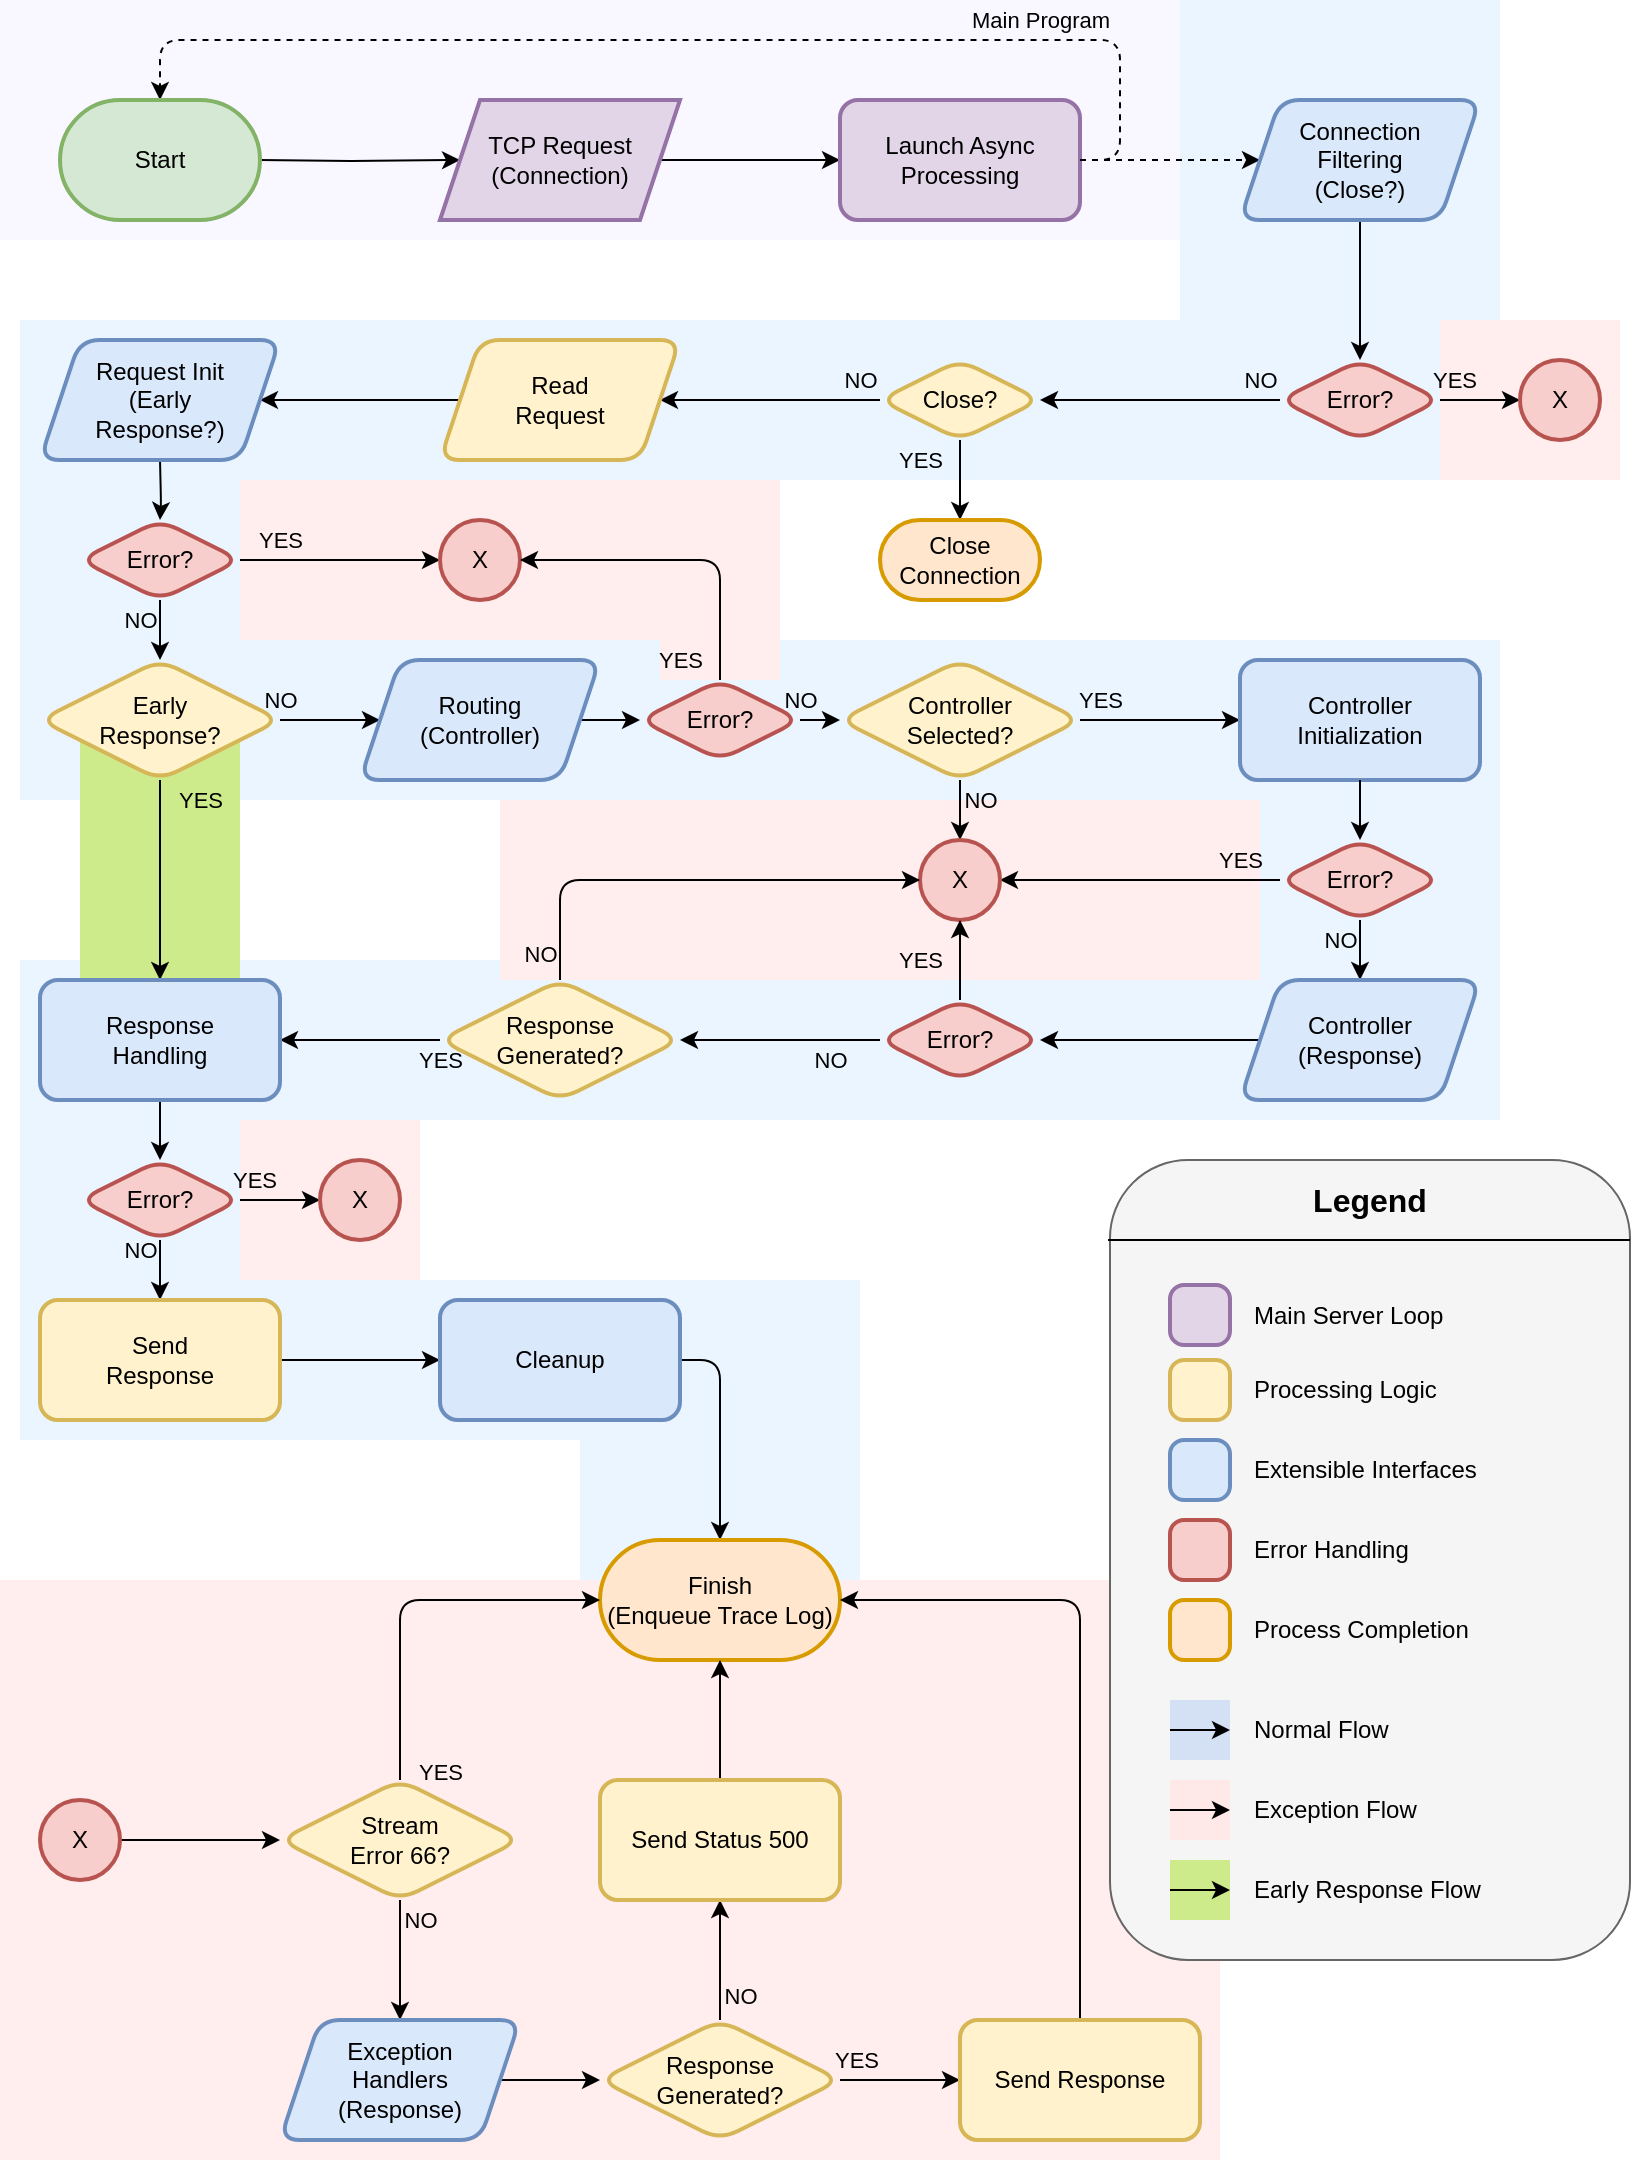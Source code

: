 <mxfile version="16.1.2" type="device"><diagram id="C5RBs43oDa-KdzZeNtuy" name="Page-1"><mxGraphModel dx="1102" dy="749" grid="1" gridSize="10" guides="1" tooltips="1" connect="1" arrows="1" fold="1" page="1" pageScale="1" pageWidth="827" pageHeight="1169" background="#FFFFFF" math="0" shadow="0"><root><mxCell id="WIyWlLk6GJQsqaUBKTNV-0"/><mxCell id="WIyWlLk6GJQsqaUBKTNV-1" parent="WIyWlLk6GJQsqaUBKTNV-0"/><mxCell id="5EqtpJvFhj5ekkqIVv0R-9" value="" style="rounded=0;whiteSpace=wrap;html=1;shadow=0;glass=0;sketch=0;fillColor=#EBF5FF;strokeColor=none;" vertex="1" parent="WIyWlLk6GJQsqaUBKTNV-1"><mxGeometry x="10" y="200" width="740" height="630" as="geometry"/></mxCell><mxCell id="5EqtpJvFhj5ekkqIVv0R-16" value="" style="rounded=0;whiteSpace=wrap;html=1;shadow=0;glass=0;sketch=0;fillColor=#FFEEED;strokeColor=none;" vertex="1" parent="WIyWlLk6GJQsqaUBKTNV-1"><mxGeometry y="830" width="610" height="290" as="geometry"/></mxCell><mxCell id="5EqtpJvFhj5ekkqIVv0R-28" value="" style="rounded=0;whiteSpace=wrap;html=1;shadow=0;glass=0;sketch=0;strokeColor=none;" vertex="1" parent="WIyWlLk6GJQsqaUBKTNV-1"><mxGeometry x="430" y="600" width="390" height="230" as="geometry"/></mxCell><mxCell id="5EqtpJvFhj5ekkqIVv0R-26" value="" style="rounded=0;whiteSpace=wrap;html=1;shadow=0;glass=0;sketch=0;strokeColor=none;" vertex="1" parent="WIyWlLk6GJQsqaUBKTNV-1"><mxGeometry y="440" width="250" height="80" as="geometry"/></mxCell><mxCell id="5EqtpJvFhj5ekkqIVv0R-25" value="" style="rounded=0;whiteSpace=wrap;html=1;shadow=0;glass=0;sketch=0;strokeColor=none;" vertex="1" parent="WIyWlLk6GJQsqaUBKTNV-1"><mxGeometry x="390" y="280" width="430" height="80" as="geometry"/></mxCell><mxCell id="5EqtpJvFhj5ekkqIVv0R-17" value="" style="rounded=0;whiteSpace=wrap;html=1;shadow=0;glass=0;sketch=0;fillColor=#cdeb8b;strokeColor=none;" vertex="1" parent="WIyWlLk6GJQsqaUBKTNV-1"><mxGeometry x="40" y="410" width="80" height="130" as="geometry"/></mxCell><mxCell id="5EqtpJvFhj5ekkqIVv0R-15" value="" style="rounded=0;whiteSpace=wrap;html=1;shadow=0;glass=0;sketch=0;fillColor=#FFEEED;strokeColor=none;" vertex="1" parent="WIyWlLk6GJQsqaUBKTNV-1"><mxGeometry x="120" y="600" width="90" height="80" as="geometry"/></mxCell><mxCell id="5EqtpJvFhj5ekkqIVv0R-14" value="" style="rounded=0;whiteSpace=wrap;html=1;shadow=0;glass=0;sketch=0;fillColor=#FFEEED;strokeColor=none;" vertex="1" parent="WIyWlLk6GJQsqaUBKTNV-1"><mxGeometry x="720" y="200" width="90" height="80" as="geometry"/></mxCell><mxCell id="5EqtpJvFhj5ekkqIVv0R-13" value="" style="rounded=0;whiteSpace=wrap;html=1;shadow=0;glass=0;sketch=0;fillColor=#FFEEED;strokeColor=none;" vertex="1" parent="WIyWlLk6GJQsqaUBKTNV-1"><mxGeometry x="250" y="440" width="380" height="90" as="geometry"/></mxCell><mxCell id="5EqtpJvFhj5ekkqIVv0R-12" value="" style="rounded=0;whiteSpace=wrap;html=1;shadow=0;glass=0;sketch=0;fillColor=#FFEEED;strokeColor=none;" vertex="1" parent="WIyWlLk6GJQsqaUBKTNV-1"><mxGeometry x="330" y="350" width="60" height="30" as="geometry"/></mxCell><mxCell id="5EqtpJvFhj5ekkqIVv0R-10" value="" style="rounded=0;whiteSpace=wrap;html=1;shadow=0;glass=0;sketch=0;fillColor=#FFEEED;strokeColor=none;" vertex="1" parent="WIyWlLk6GJQsqaUBKTNV-1"><mxGeometry x="120" y="280" width="270" height="80" as="geometry"/></mxCell><mxCell id="5EqtpJvFhj5ekkqIVv0R-7" value="" style="rounded=0;whiteSpace=wrap;html=1;shadow=0;glass=0;sketch=0;fillColor=#EBF5FF;strokeColor=none;" vertex="1" parent="WIyWlLk6GJQsqaUBKTNV-1"><mxGeometry x="590" y="40" width="160" height="160" as="geometry"/></mxCell><mxCell id="5EqtpJvFhj5ekkqIVv0R-5" value="" style="rounded=0;whiteSpace=wrap;html=1;shadow=0;glass=0;sketch=0;fillColor=#F9F7FF;strokeColor=none;" vertex="1" parent="WIyWlLk6GJQsqaUBKTNV-1"><mxGeometry y="40" width="590" height="120" as="geometry"/></mxCell><mxCell id="PJhP6xTFTNzBTgC3ce9j-2" value="" style="edgeStyle=orthogonalEdgeStyle;rounded=0;orthogonalLoop=1;jettySize=auto;html=1;exitX=1;exitY=0.5;exitDx=0;exitDy=0;exitPerimeter=0;" parent="WIyWlLk6GJQsqaUBKTNV-1" target="PJhP6xTFTNzBTgC3ce9j-1" edge="1"><mxGeometry relative="1" as="geometry"><mxPoint x="130" y="120" as="sourcePoint"/></mxGeometry></mxCell><mxCell id="PJhP6xTFTNzBTgC3ce9j-4" value="" style="edgeStyle=orthogonalEdgeStyle;rounded=0;orthogonalLoop=1;jettySize=auto;html=1;" parent="WIyWlLk6GJQsqaUBKTNV-1" source="PJhP6xTFTNzBTgC3ce9j-1" target="PJhP6xTFTNzBTgC3ce9j-3" edge="1"><mxGeometry relative="1" as="geometry"/></mxCell><mxCell id="PJhP6xTFTNzBTgC3ce9j-1" value="TCP Request&lt;br&gt;(Connection)" style="shape=parallelogram;perimeter=parallelogramPerimeter;whiteSpace=wrap;html=1;fixedSize=1;fillColor=#e1d5e7;strokeColor=#9673a6;strokeWidth=2;" parent="WIyWlLk6GJQsqaUBKTNV-1" vertex="1"><mxGeometry x="220" y="90" width="120" height="60" as="geometry"/></mxCell><mxCell id="PJhP6xTFTNzBTgC3ce9j-9" value="" style="edgeStyle=orthogonalEdgeStyle;rounded=1;orthogonalLoop=1;jettySize=auto;html=1;dashed=1;entryX=0;entryY=0.5;entryDx=0;entryDy=0;" parent="WIyWlLk6GJQsqaUBKTNV-1" source="PJhP6xTFTNzBTgC3ce9j-3" target="5EqtpJvFhj5ekkqIVv0R-3" edge="1"><mxGeometry relative="1" as="geometry"><mxPoint x="620" y="120" as="targetPoint"/></mxGeometry></mxCell><mxCell id="PJhP6xTFTNzBTgC3ce9j-3" value="Launch Async Processing" style="whiteSpace=wrap;html=1;fillColor=#e1d5e7;strokeColor=#9673a6;strokeWidth=2;rounded=1;" parent="WIyWlLk6GJQsqaUBKTNV-1" vertex="1"><mxGeometry x="420" y="90" width="120" height="60" as="geometry"/></mxCell><mxCell id="PJhP6xTFTNzBTgC3ce9j-5" value="Main Program" style="endArrow=classic;html=1;rounded=1;entryX=0.5;entryY=0;entryDx=0;entryDy=0;exitX=1;exitY=0.5;exitDx=0;exitDy=0;dashed=1;labelBackgroundColor=none;" parent="WIyWlLk6GJQsqaUBKTNV-1" source="PJhP6xTFTNzBTgC3ce9j-3" target="PJhP6xTFTNzBTgC3ce9j-87" edge="1"><mxGeometry x="-0.593" y="-10" width="50" height="50" relative="1" as="geometry"><mxPoint x="450" y="220" as="sourcePoint"/><mxPoint x="80" y="90" as="targetPoint"/><Array as="points"><mxPoint x="560" y="120"/><mxPoint x="560" y="60"/><mxPoint x="80" y="60"/></Array><mxPoint as="offset"/></mxGeometry></mxCell><mxCell id="PJhP6xTFTNzBTgC3ce9j-11" value="" style="edgeStyle=orthogonalEdgeStyle;rounded=1;orthogonalLoop=1;jettySize=auto;html=1;exitX=0.5;exitY=1;exitDx=0;exitDy=0;" parent="WIyWlLk6GJQsqaUBKTNV-1" source="5EqtpJvFhj5ekkqIVv0R-3" target="PJhP6xTFTNzBTgC3ce9j-10" edge="1"><mxGeometry relative="1" as="geometry"><mxPoint x="680" y="150" as="sourcePoint"/></mxGeometry></mxCell><mxCell id="PJhP6xTFTNzBTgC3ce9j-13" value="NO" style="edgeStyle=orthogonalEdgeStyle;rounded=1;orthogonalLoop=1;jettySize=auto;html=1;labelBackgroundColor=none;" parent="WIyWlLk6GJQsqaUBKTNV-1" source="PJhP6xTFTNzBTgC3ce9j-10" target="PJhP6xTFTNzBTgC3ce9j-12" edge="1"><mxGeometry x="-0.833" y="-10" relative="1" as="geometry"><mxPoint as="offset"/></mxGeometry></mxCell><mxCell id="PJhP6xTFTNzBTgC3ce9j-36" value="YES" style="edgeStyle=orthogonalEdgeStyle;rounded=1;orthogonalLoop=1;jettySize=auto;html=1;labelBackgroundColor=none;" parent="WIyWlLk6GJQsqaUBKTNV-1" source="PJhP6xTFTNzBTgC3ce9j-10" target="PJhP6xTFTNzBTgC3ce9j-35" edge="1"><mxGeometry x="-0.667" y="10" relative="1" as="geometry"><mxPoint as="offset"/></mxGeometry></mxCell><mxCell id="PJhP6xTFTNzBTgC3ce9j-10" value="Error?" style="rhombus;whiteSpace=wrap;html=1;fillColor=#f8cecc;strokeColor=#b85450;rounded=1;strokeWidth=2;" parent="WIyWlLk6GJQsqaUBKTNV-1" vertex="1"><mxGeometry x="640" y="220" width="80" height="40" as="geometry"/></mxCell><mxCell id="PJhP6xTFTNzBTgC3ce9j-21" value="NO" style="edgeStyle=orthogonalEdgeStyle;rounded=1;orthogonalLoop=1;jettySize=auto;html=1;labelBackgroundColor=none;" parent="WIyWlLk6GJQsqaUBKTNV-1" source="PJhP6xTFTNzBTgC3ce9j-12" target="PJhP6xTFTNzBTgC3ce9j-20" edge="1"><mxGeometry x="-0.818" y="-10" relative="1" as="geometry"><mxPoint as="offset"/></mxGeometry></mxCell><mxCell id="PJhP6xTFTNzBTgC3ce9j-104" value="YES" style="edgeStyle=orthogonalEdgeStyle;rounded=1;orthogonalLoop=1;jettySize=auto;html=1;labelBackgroundColor=none;" parent="WIyWlLk6GJQsqaUBKTNV-1" source="PJhP6xTFTNzBTgC3ce9j-12" target="PJhP6xTFTNzBTgC3ce9j-103" edge="1"><mxGeometry x="-0.5" y="-20" relative="1" as="geometry"><mxPoint as="offset"/></mxGeometry></mxCell><mxCell id="PJhP6xTFTNzBTgC3ce9j-12" value="Close?" style="rhombus;whiteSpace=wrap;html=1;fillColor=#fff2cc;strokeColor=#d6b656;rounded=1;strokeWidth=2;" parent="WIyWlLk6GJQsqaUBKTNV-1" vertex="1"><mxGeometry x="440" y="220" width="80" height="40" as="geometry"/></mxCell><mxCell id="PJhP6xTFTNzBTgC3ce9j-27" value="" style="edgeStyle=orthogonalEdgeStyle;rounded=1;orthogonalLoop=1;jettySize=auto;html=1;entryX=1;entryY=0.5;entryDx=0;entryDy=0;" parent="WIyWlLk6GJQsqaUBKTNV-1" source="PJhP6xTFTNzBTgC3ce9j-20" target="5EqtpJvFhj5ekkqIVv0R-2" edge="1"><mxGeometry relative="1" as="geometry"><mxPoint x="140" y="240" as="targetPoint"/></mxGeometry></mxCell><mxCell id="PJhP6xTFTNzBTgC3ce9j-20" value="Read&lt;br&gt;Request" style="shape=parallelogram;perimeter=parallelogramPerimeter;whiteSpace=wrap;html=1;fixedSize=1;fillColor=#fff2cc;strokeColor=#d6b656;rounded=1;strokeWidth=2;" parent="WIyWlLk6GJQsqaUBKTNV-1" vertex="1"><mxGeometry x="220" y="210" width="120" height="60" as="geometry"/></mxCell><mxCell id="PJhP6xTFTNzBTgC3ce9j-30" value="" style="edgeStyle=orthogonalEdgeStyle;rounded=1;orthogonalLoop=1;jettySize=auto;html=1;" parent="WIyWlLk6GJQsqaUBKTNV-1" target="PJhP6xTFTNzBTgC3ce9j-29" edge="1"><mxGeometry relative="1" as="geometry"><mxPoint x="80" y="270" as="sourcePoint"/></mxGeometry></mxCell><mxCell id="PJhP6xTFTNzBTgC3ce9j-34" value="YES" style="edgeStyle=orthogonalEdgeStyle;rounded=1;orthogonalLoop=1;jettySize=auto;html=1;labelBackgroundColor=none;" parent="WIyWlLk6GJQsqaUBKTNV-1" source="PJhP6xTFTNzBTgC3ce9j-29" target="PJhP6xTFTNzBTgC3ce9j-33" edge="1"><mxGeometry x="-0.6" y="10" relative="1" as="geometry"><mxPoint as="offset"/></mxGeometry></mxCell><mxCell id="PJhP6xTFTNzBTgC3ce9j-38" value="NO" style="edgeStyle=orthogonalEdgeStyle;rounded=1;orthogonalLoop=1;jettySize=auto;html=1;labelBackgroundColor=none;" parent="WIyWlLk6GJQsqaUBKTNV-1" source="PJhP6xTFTNzBTgC3ce9j-29" target="PJhP6xTFTNzBTgC3ce9j-37" edge="1"><mxGeometry x="0.2" y="-10" relative="1" as="geometry"><mxPoint as="offset"/></mxGeometry></mxCell><mxCell id="PJhP6xTFTNzBTgC3ce9j-29" value="Error?" style="rhombus;whiteSpace=wrap;html=1;fillColor=#f8cecc;strokeColor=#b85450;rounded=1;strokeWidth=2;" parent="WIyWlLk6GJQsqaUBKTNV-1" vertex="1"><mxGeometry x="40" y="300" width="80" height="40" as="geometry"/></mxCell><mxCell id="PJhP6xTFTNzBTgC3ce9j-33" value="X" style="ellipse;whiteSpace=wrap;html=1;fillColor=#f8cecc;strokeColor=#b85450;rounded=1;strokeWidth=2;" parent="WIyWlLk6GJQsqaUBKTNV-1" vertex="1"><mxGeometry x="220" y="300" width="40" height="40" as="geometry"/></mxCell><mxCell id="PJhP6xTFTNzBTgC3ce9j-35" value="X" style="ellipse;whiteSpace=wrap;html=1;fillColor=#f8cecc;strokeColor=#b85450;rounded=1;strokeWidth=2;" parent="WIyWlLk6GJQsqaUBKTNV-1" vertex="1"><mxGeometry x="760" y="220" width="40" height="40" as="geometry"/></mxCell><mxCell id="PJhP6xTFTNzBTgC3ce9j-42" value="NO" style="edgeStyle=orthogonalEdgeStyle;rounded=1;orthogonalLoop=1;jettySize=auto;html=1;labelBackgroundColor=none;" parent="WIyWlLk6GJQsqaUBKTNV-1" source="PJhP6xTFTNzBTgC3ce9j-37" target="PJhP6xTFTNzBTgC3ce9j-41" edge="1"><mxGeometry x="-1" y="10" relative="1" as="geometry"><mxPoint as="offset"/></mxGeometry></mxCell><mxCell id="PJhP6xTFTNzBTgC3ce9j-75" value="YES" style="edgeStyle=orthogonalEdgeStyle;rounded=1;orthogonalLoop=1;jettySize=auto;html=1;exitX=0.5;exitY=1;exitDx=0;exitDy=0;entryX=0.5;entryY=0;entryDx=0;entryDy=0;labelBackgroundColor=none;" parent="WIyWlLk6GJQsqaUBKTNV-1" source="PJhP6xTFTNzBTgC3ce9j-37" target="PJhP6xTFTNzBTgC3ce9j-73" edge="1"><mxGeometry x="-0.8" y="20" relative="1" as="geometry"><mxPoint as="offset"/></mxGeometry></mxCell><mxCell id="PJhP6xTFTNzBTgC3ce9j-37" value="Early&lt;br&gt;Response?" style="rhombus;whiteSpace=wrap;html=1;fillColor=#fff2cc;strokeColor=#d6b656;rounded=1;strokeWidth=2;" parent="WIyWlLk6GJQsqaUBKTNV-1" vertex="1"><mxGeometry x="20" y="370" width="120" height="60" as="geometry"/></mxCell><mxCell id="PJhP6xTFTNzBTgC3ce9j-44" value="" style="edgeStyle=orthogonalEdgeStyle;rounded=1;orthogonalLoop=1;jettySize=auto;html=1;" parent="WIyWlLk6GJQsqaUBKTNV-1" source="PJhP6xTFTNzBTgC3ce9j-41" target="PJhP6xTFTNzBTgC3ce9j-43" edge="1"><mxGeometry relative="1" as="geometry"/></mxCell><mxCell id="PJhP6xTFTNzBTgC3ce9j-41" value="Routing&lt;br&gt;(Controller)" style="shape=parallelogram;perimeter=parallelogramPerimeter;whiteSpace=wrap;html=1;fixedSize=1;fillColor=#dae8fc;strokeColor=#6c8ebf;rounded=1;strokeWidth=2;" parent="WIyWlLk6GJQsqaUBKTNV-1" vertex="1"><mxGeometry x="180" y="370" width="120" height="60" as="geometry"/></mxCell><mxCell id="PJhP6xTFTNzBTgC3ce9j-48" value="NO" style="edgeStyle=orthogonalEdgeStyle;rounded=1;orthogonalLoop=1;jettySize=auto;html=1;labelBackgroundColor=none;" parent="WIyWlLk6GJQsqaUBKTNV-1" source="PJhP6xTFTNzBTgC3ce9j-43" target="PJhP6xTFTNzBTgC3ce9j-47" edge="1"><mxGeometry x="-1" y="10" relative="1" as="geometry"><mxPoint as="offset"/></mxGeometry></mxCell><mxCell id="PJhP6xTFTNzBTgC3ce9j-43" value="Error?" style="rhombus;whiteSpace=wrap;html=1;fillColor=#f8cecc;strokeColor=#b85450;rounded=1;strokeWidth=2;" parent="WIyWlLk6GJQsqaUBKTNV-1" vertex="1"><mxGeometry x="320" y="380" width="80" height="40" as="geometry"/></mxCell><mxCell id="PJhP6xTFTNzBTgC3ce9j-45" value="YES" style="endArrow=classic;html=1;rounded=1;exitX=0.5;exitY=0;exitDx=0;exitDy=0;entryX=1;entryY=0.5;entryDx=0;entryDy=0;labelBackgroundColor=none;" parent="WIyWlLk6GJQsqaUBKTNV-1" source="PJhP6xTFTNzBTgC3ce9j-43" target="PJhP6xTFTNzBTgC3ce9j-33" edge="1"><mxGeometry x="-0.875" y="20" width="50" height="50" relative="1" as="geometry"><mxPoint x="380" y="360" as="sourcePoint"/><mxPoint x="430" y="310" as="targetPoint"/><Array as="points"><mxPoint x="360" y="320"/></Array><mxPoint as="offset"/></mxGeometry></mxCell><mxCell id="PJhP6xTFTNzBTgC3ce9j-50" value="YES" style="edgeStyle=orthogonalEdgeStyle;rounded=1;orthogonalLoop=1;jettySize=auto;html=1;labelBackgroundColor=none;" parent="WIyWlLk6GJQsqaUBKTNV-1" source="PJhP6xTFTNzBTgC3ce9j-47" target="PJhP6xTFTNzBTgC3ce9j-49" edge="1"><mxGeometry x="-0.75" y="10" relative="1" as="geometry"><mxPoint as="offset"/></mxGeometry></mxCell><mxCell id="PJhP6xTFTNzBTgC3ce9j-72" value="NO" style="edgeStyle=orthogonalEdgeStyle;rounded=1;orthogonalLoop=1;jettySize=auto;html=1;exitX=0.5;exitY=1;exitDx=0;exitDy=0;entryX=0.5;entryY=0;entryDx=0;entryDy=0;labelBackgroundColor=none;" parent="WIyWlLk6GJQsqaUBKTNV-1" source="PJhP6xTFTNzBTgC3ce9j-47" target="PJhP6xTFTNzBTgC3ce9j-57" edge="1"><mxGeometry x="-0.333" y="10" relative="1" as="geometry"><mxPoint as="offset"/></mxGeometry></mxCell><mxCell id="PJhP6xTFTNzBTgC3ce9j-47" value="Controller&lt;br&gt;Selected?" style="rhombus;whiteSpace=wrap;html=1;fillColor=#fff2cc;strokeColor=#d6b656;rounded=1;strokeWidth=2;" parent="WIyWlLk6GJQsqaUBKTNV-1" vertex="1"><mxGeometry x="420" y="370" width="120" height="60" as="geometry"/></mxCell><mxCell id="PJhP6xTFTNzBTgC3ce9j-49" value="Controller Initialization" style="whiteSpace=wrap;html=1;fillColor=#dae8fc;strokeColor=#6c8ebf;rounded=1;strokeWidth=2;perimeterSpacing=0;glass=0;shadow=0;sketch=0;" parent="WIyWlLk6GJQsqaUBKTNV-1" vertex="1"><mxGeometry x="620" y="370" width="120" height="60" as="geometry"/></mxCell><mxCell id="PJhP6xTFTNzBTgC3ce9j-63" value="YES" style="edgeStyle=orthogonalEdgeStyle;rounded=1;orthogonalLoop=1;jettySize=auto;html=1;exitX=0;exitY=0.5;exitDx=0;exitDy=0;entryX=1;entryY=0.5;entryDx=0;entryDy=0;labelBackgroundColor=none;" parent="WIyWlLk6GJQsqaUBKTNV-1" source="PJhP6xTFTNzBTgC3ce9j-54" target="PJhP6xTFTNzBTgC3ce9j-57" edge="1"><mxGeometry x="-0.714" y="-10" relative="1" as="geometry"><mxPoint as="offset"/></mxGeometry></mxCell><mxCell id="PJhP6xTFTNzBTgC3ce9j-70" value="NO" style="edgeStyle=orthogonalEdgeStyle;rounded=1;orthogonalLoop=1;jettySize=auto;html=1;labelBackgroundColor=none;" parent="WIyWlLk6GJQsqaUBKTNV-1" source="PJhP6xTFTNzBTgC3ce9j-54" target="PJhP6xTFTNzBTgC3ce9j-69" edge="1"><mxGeometry x="0.2" y="-10" relative="1" as="geometry"><mxPoint as="offset"/></mxGeometry></mxCell><mxCell id="PJhP6xTFTNzBTgC3ce9j-54" value="Error?" style="rhombus;whiteSpace=wrap;html=1;fillColor=#f8cecc;strokeColor=#b85450;rounded=1;strokeWidth=2;" parent="WIyWlLk6GJQsqaUBKTNV-1" vertex="1"><mxGeometry x="640" y="460" width="80" height="40" as="geometry"/></mxCell><mxCell id="PJhP6xTFTNzBTgC3ce9j-55" value="" style="endArrow=classic;html=1;rounded=1;exitX=0.5;exitY=1;exitDx=0;exitDy=0;entryX=0.5;entryY=0;entryDx=0;entryDy=0;" parent="WIyWlLk6GJQsqaUBKTNV-1" source="PJhP6xTFTNzBTgC3ce9j-49" target="PJhP6xTFTNzBTgC3ce9j-54" edge="1"><mxGeometry width="50" height="50" relative="1" as="geometry"><mxPoint x="630" y="600" as="sourcePoint"/><mxPoint x="680" y="550" as="targetPoint"/></mxGeometry></mxCell><mxCell id="PJhP6xTFTNzBTgC3ce9j-57" value="X" style="ellipse;whiteSpace=wrap;html=1;fillColor=#f8cecc;strokeColor=#b85450;rounded=1;strokeWidth=2;" parent="WIyWlLk6GJQsqaUBKTNV-1" vertex="1"><mxGeometry x="460" y="460" width="40" height="40" as="geometry"/></mxCell><mxCell id="PJhP6xTFTNzBTgC3ce9j-64" value="YES" style="edgeStyle=orthogonalEdgeStyle;rounded=1;orthogonalLoop=1;jettySize=auto;html=1;exitX=0.5;exitY=0;exitDx=0;exitDy=0;entryX=0.5;entryY=1;entryDx=0;entryDy=0;labelBackgroundColor=none;" parent="WIyWlLk6GJQsqaUBKTNV-1" source="PJhP6xTFTNzBTgC3ce9j-61" target="PJhP6xTFTNzBTgC3ce9j-57" edge="1"><mxGeometry y="20" relative="1" as="geometry"><mxPoint as="offset"/></mxGeometry></mxCell><mxCell id="PJhP6xTFTNzBTgC3ce9j-66" value="NO" style="edgeStyle=orthogonalEdgeStyle;rounded=1;orthogonalLoop=1;jettySize=auto;html=1;labelBackgroundColor=none;" parent="WIyWlLk6GJQsqaUBKTNV-1" source="PJhP6xTFTNzBTgC3ce9j-61" target="PJhP6xTFTNzBTgC3ce9j-65" edge="1"><mxGeometry x="-0.5" y="10" relative="1" as="geometry"><mxPoint as="offset"/></mxGeometry></mxCell><mxCell id="PJhP6xTFTNzBTgC3ce9j-61" value="Error?" style="rhombus;whiteSpace=wrap;html=1;fillColor=#f8cecc;strokeColor=#b85450;rounded=1;strokeWidth=2;" parent="WIyWlLk6GJQsqaUBKTNV-1" vertex="1"><mxGeometry x="440" y="540" width="80" height="40" as="geometry"/></mxCell><mxCell id="PJhP6xTFTNzBTgC3ce9j-67" value="NO" style="edgeStyle=orthogonalEdgeStyle;rounded=1;orthogonalLoop=1;jettySize=auto;html=1;exitX=0.5;exitY=0;exitDx=0;exitDy=0;entryX=0;entryY=0.5;entryDx=0;entryDy=0;labelBackgroundColor=none;" parent="WIyWlLk6GJQsqaUBKTNV-1" source="PJhP6xTFTNzBTgC3ce9j-65" target="PJhP6xTFTNzBTgC3ce9j-57" edge="1"><mxGeometry x="-0.882" y="10" relative="1" as="geometry"><mxPoint as="offset"/></mxGeometry></mxCell><mxCell id="PJhP6xTFTNzBTgC3ce9j-74" value="YES" style="edgeStyle=orthogonalEdgeStyle;rounded=1;orthogonalLoop=1;jettySize=auto;html=1;labelBackgroundColor=none;" parent="WIyWlLk6GJQsqaUBKTNV-1" source="PJhP6xTFTNzBTgC3ce9j-65" target="PJhP6xTFTNzBTgC3ce9j-73" edge="1"><mxGeometry x="-1" y="10" relative="1" as="geometry"><mxPoint as="offset"/></mxGeometry></mxCell><mxCell id="PJhP6xTFTNzBTgC3ce9j-65" value="Response&lt;br&gt;Generated?" style="rhombus;whiteSpace=wrap;html=1;fillColor=#fff2cc;strokeColor=#d6b656;rounded=1;strokeWidth=2;" parent="WIyWlLk6GJQsqaUBKTNV-1" vertex="1"><mxGeometry x="220" y="530" width="120" height="60" as="geometry"/></mxCell><mxCell id="PJhP6xTFTNzBTgC3ce9j-71" style="edgeStyle=orthogonalEdgeStyle;rounded=1;orthogonalLoop=1;jettySize=auto;html=1;exitX=0;exitY=0.5;exitDx=0;exitDy=0;entryX=1;entryY=0.5;entryDx=0;entryDy=0;" parent="WIyWlLk6GJQsqaUBKTNV-1" source="PJhP6xTFTNzBTgC3ce9j-69" target="PJhP6xTFTNzBTgC3ce9j-61" edge="1"><mxGeometry relative="1" as="geometry"/></mxCell><mxCell id="PJhP6xTFTNzBTgC3ce9j-69" value="Controller&lt;br&gt;(Response)" style="shape=parallelogram;perimeter=parallelogramPerimeter;whiteSpace=wrap;html=1;fixedSize=1;fillColor=#dae8fc;strokeColor=#6c8ebf;rounded=1;strokeWidth=2;" parent="WIyWlLk6GJQsqaUBKTNV-1" vertex="1"><mxGeometry x="620" y="530" width="120" height="60" as="geometry"/></mxCell><mxCell id="PJhP6xTFTNzBTgC3ce9j-77" style="edgeStyle=orthogonalEdgeStyle;rounded=1;orthogonalLoop=1;jettySize=auto;html=1;exitX=0.5;exitY=1;exitDx=0;exitDy=0;entryX=0.5;entryY=0;entryDx=0;entryDy=0;" parent="WIyWlLk6GJQsqaUBKTNV-1" source="PJhP6xTFTNzBTgC3ce9j-73" target="PJhP6xTFTNzBTgC3ce9j-76" edge="1"><mxGeometry relative="1" as="geometry"/></mxCell><mxCell id="PJhP6xTFTNzBTgC3ce9j-73" value="Response&lt;br&gt;Handling" style="whiteSpace=wrap;html=1;fillColor=#dae8fc;strokeColor=#6c8ebf;rounded=1;strokeWidth=2;" parent="WIyWlLk6GJQsqaUBKTNV-1" vertex="1"><mxGeometry x="20" y="530" width="120" height="60" as="geometry"/></mxCell><mxCell id="PJhP6xTFTNzBTgC3ce9j-79" value="YES" style="edgeStyle=orthogonalEdgeStyle;rounded=1;orthogonalLoop=1;jettySize=auto;html=1;exitX=1;exitY=0.5;exitDx=0;exitDy=0;entryX=0;entryY=0.5;entryDx=0;entryDy=0;labelBackgroundColor=none;" parent="WIyWlLk6GJQsqaUBKTNV-1" source="PJhP6xTFTNzBTgC3ce9j-76" target="PJhP6xTFTNzBTgC3ce9j-78" edge="1"><mxGeometry x="-0.667" y="10" relative="1" as="geometry"><mxPoint as="offset"/></mxGeometry></mxCell><mxCell id="PJhP6xTFTNzBTgC3ce9j-81" value="NO" style="edgeStyle=orthogonalEdgeStyle;rounded=1;orthogonalLoop=1;jettySize=auto;html=1;labelBackgroundColor=none;" parent="WIyWlLk6GJQsqaUBKTNV-1" source="PJhP6xTFTNzBTgC3ce9j-76" target="PJhP6xTFTNzBTgC3ce9j-80" edge="1"><mxGeometry x="-0.714" y="-10" relative="1" as="geometry"><Array as="points"><mxPoint x="80" y="690"/><mxPoint x="80" y="690"/></Array><mxPoint as="offset"/></mxGeometry></mxCell><mxCell id="PJhP6xTFTNzBTgC3ce9j-76" value="Error?" style="rhombus;whiteSpace=wrap;html=1;fillColor=#f8cecc;strokeColor=#b85450;rounded=1;strokeWidth=2;" parent="WIyWlLk6GJQsqaUBKTNV-1" vertex="1"><mxGeometry x="40" y="620" width="80" height="40" as="geometry"/></mxCell><mxCell id="PJhP6xTFTNzBTgC3ce9j-78" value="X" style="ellipse;whiteSpace=wrap;html=1;fillColor=#f8cecc;strokeColor=#b85450;rounded=1;strokeWidth=2;" parent="WIyWlLk6GJQsqaUBKTNV-1" vertex="1"><mxGeometry x="160" y="620" width="40" height="40" as="geometry"/></mxCell><mxCell id="PJhP6xTFTNzBTgC3ce9j-83" value="" style="edgeStyle=orthogonalEdgeStyle;rounded=1;orthogonalLoop=1;jettySize=auto;html=1;" parent="WIyWlLk6GJQsqaUBKTNV-1" source="PJhP6xTFTNzBTgC3ce9j-80" target="PJhP6xTFTNzBTgC3ce9j-82" edge="1"><mxGeometry relative="1" as="geometry"/></mxCell><mxCell id="PJhP6xTFTNzBTgC3ce9j-80" value="Send&lt;br&gt;Response" style="whiteSpace=wrap;html=1;fillColor=#fff2cc;strokeColor=#d6b656;rounded=1;strokeWidth=2;" parent="WIyWlLk6GJQsqaUBKTNV-1" vertex="1"><mxGeometry x="20" y="690" width="120" height="60" as="geometry"/></mxCell><mxCell id="PJhP6xTFTNzBTgC3ce9j-86" value="" style="edgeStyle=orthogonalEdgeStyle;rounded=1;orthogonalLoop=1;jettySize=auto;html=1;exitX=1;exitY=0.5;exitDx=0;exitDy=0;" parent="WIyWlLk6GJQsqaUBKTNV-1" source="PJhP6xTFTNzBTgC3ce9j-82" target="PJhP6xTFTNzBTgC3ce9j-85" edge="1"><mxGeometry relative="1" as="geometry"/></mxCell><mxCell id="PJhP6xTFTNzBTgC3ce9j-82" value="Cleanup" style="whiteSpace=wrap;html=1;fillColor=#dae8fc;strokeColor=#6c8ebf;rounded=1;strokeWidth=2;" parent="WIyWlLk6GJQsqaUBKTNV-1" vertex="1"><mxGeometry x="220" y="690" width="120" height="60" as="geometry"/></mxCell><mxCell id="PJhP6xTFTNzBTgC3ce9j-89" value="" style="edgeStyle=orthogonalEdgeStyle;rounded=1;orthogonalLoop=1;jettySize=auto;html=1;" parent="WIyWlLk6GJQsqaUBKTNV-1" source="PJhP6xTFTNzBTgC3ce9j-84" target="PJhP6xTFTNzBTgC3ce9j-88" edge="1"><mxGeometry relative="1" as="geometry"/></mxCell><mxCell id="PJhP6xTFTNzBTgC3ce9j-84" value="X" style="ellipse;whiteSpace=wrap;html=1;fillColor=#f8cecc;strokeColor=#b85450;rounded=1;strokeWidth=2;" parent="WIyWlLk6GJQsqaUBKTNV-1" vertex="1"><mxGeometry x="20" y="940" width="40" height="40" as="geometry"/></mxCell><mxCell id="PJhP6xTFTNzBTgC3ce9j-85" value="Finish&lt;br&gt;(Enqueue Trace Log)" style="whiteSpace=wrap;html=1;fillColor=#ffe6cc;strokeColor=#d79b00;rounded=1;strokeWidth=2;arcSize=50;" parent="WIyWlLk6GJQsqaUBKTNV-1" vertex="1"><mxGeometry x="300" y="810" width="120" height="60" as="geometry"/></mxCell><mxCell id="PJhP6xTFTNzBTgC3ce9j-87" value="Start" style="rounded=1;whiteSpace=wrap;html=1;absoluteArcSize=1;arcSize=80;strokeWidth=2;fillColor=#d5e8d4;strokeColor=#82b366;" parent="WIyWlLk6GJQsqaUBKTNV-1" vertex="1"><mxGeometry x="30" y="90" width="100" height="60" as="geometry"/></mxCell><mxCell id="PJhP6xTFTNzBTgC3ce9j-92" value="NO" style="edgeStyle=orthogonalEdgeStyle;rounded=1;orthogonalLoop=1;jettySize=auto;html=1;entryX=0.5;entryY=0;entryDx=0;entryDy=0;labelBackgroundColor=none;" parent="WIyWlLk6GJQsqaUBKTNV-1" source="PJhP6xTFTNzBTgC3ce9j-88" target="5EqtpJvFhj5ekkqIVv0R-0" edge="1"><mxGeometry x="-0.667" y="10" relative="1" as="geometry"><mxPoint as="offset"/><mxPoint x="200" y="1050" as="targetPoint"/></mxGeometry></mxCell><mxCell id="PJhP6xTFTNzBTgC3ce9j-101" value="YES" style="edgeStyle=orthogonalEdgeStyle;rounded=1;orthogonalLoop=1;jettySize=auto;html=1;exitX=0.5;exitY=0;exitDx=0;exitDy=0;entryX=0;entryY=0.5;entryDx=0;entryDy=0;labelBackgroundColor=none;" parent="WIyWlLk6GJQsqaUBKTNV-1" source="PJhP6xTFTNzBTgC3ce9j-88" target="PJhP6xTFTNzBTgC3ce9j-85" edge="1"><mxGeometry x="-0.958" y="-20" relative="1" as="geometry"><mxPoint x="600" y="790" as="targetPoint"/><mxPoint as="offset"/></mxGeometry></mxCell><mxCell id="PJhP6xTFTNzBTgC3ce9j-88" value="Stream&lt;br&gt;Error 66?" style="rhombus;whiteSpace=wrap;html=1;fillColor=#fff2cc;strokeColor=#d6b656;rounded=1;strokeWidth=2;" parent="WIyWlLk6GJQsqaUBKTNV-1" vertex="1"><mxGeometry x="140" y="930" width="120" height="60" as="geometry"/></mxCell><mxCell id="PJhP6xTFTNzBTgC3ce9j-94" value="" style="edgeStyle=orthogonalEdgeStyle;rounded=1;orthogonalLoop=1;jettySize=auto;html=1;exitX=1;exitY=0.5;exitDx=0;exitDy=0;" parent="WIyWlLk6GJQsqaUBKTNV-1" source="5EqtpJvFhj5ekkqIVv0R-0" target="PJhP6xTFTNzBTgC3ce9j-93" edge="1"><mxGeometry relative="1" as="geometry"><mxPoint x="260" y="1080" as="sourcePoint"/></mxGeometry></mxCell><mxCell id="PJhP6xTFTNzBTgC3ce9j-96" value="NO" style="edgeStyle=orthogonalEdgeStyle;rounded=1;orthogonalLoop=1;jettySize=auto;html=1;labelBackgroundColor=none;" parent="WIyWlLk6GJQsqaUBKTNV-1" source="PJhP6xTFTNzBTgC3ce9j-93" target="PJhP6xTFTNzBTgC3ce9j-95" edge="1"><mxGeometry x="-0.6" y="-10" relative="1" as="geometry"><mxPoint as="offset"/></mxGeometry></mxCell><mxCell id="PJhP6xTFTNzBTgC3ce9j-99" value="YES" style="edgeStyle=orthogonalEdgeStyle;rounded=1;orthogonalLoop=1;jettySize=auto;html=1;labelBackgroundColor=none;" parent="WIyWlLk6GJQsqaUBKTNV-1" source="PJhP6xTFTNzBTgC3ce9j-93" target="PJhP6xTFTNzBTgC3ce9j-98" edge="1"><mxGeometry x="-0.75" y="10" relative="1" as="geometry"><mxPoint as="offset"/></mxGeometry></mxCell><mxCell id="PJhP6xTFTNzBTgC3ce9j-93" value="Response&lt;br&gt;Generated?" style="rhombus;whiteSpace=wrap;html=1;fillColor=#fff2cc;strokeColor=#d6b656;rounded=1;strokeWidth=2;" parent="WIyWlLk6GJQsqaUBKTNV-1" vertex="1"><mxGeometry x="300" y="1050" width="120" height="60" as="geometry"/></mxCell><mxCell id="PJhP6xTFTNzBTgC3ce9j-100" style="edgeStyle=orthogonalEdgeStyle;rounded=1;orthogonalLoop=1;jettySize=auto;html=1;exitX=0.5;exitY=0;exitDx=0;exitDy=0;entryX=0.5;entryY=1;entryDx=0;entryDy=0;" parent="WIyWlLk6GJQsqaUBKTNV-1" source="PJhP6xTFTNzBTgC3ce9j-95" target="PJhP6xTFTNzBTgC3ce9j-85" edge="1"><mxGeometry relative="1" as="geometry"/></mxCell><mxCell id="PJhP6xTFTNzBTgC3ce9j-95" value="Send Status 500" style="whiteSpace=wrap;html=1;fillColor=#fff2cc;strokeColor=#d6b656;rounded=1;strokeWidth=2;" parent="WIyWlLk6GJQsqaUBKTNV-1" vertex="1"><mxGeometry x="300" y="930" width="120" height="60" as="geometry"/></mxCell><mxCell id="PJhP6xTFTNzBTgC3ce9j-105" style="edgeStyle=orthogonalEdgeStyle;rounded=1;orthogonalLoop=1;jettySize=auto;html=1;exitX=0.5;exitY=0;exitDx=0;exitDy=0;entryX=1;entryY=0.5;entryDx=0;entryDy=0;" parent="WIyWlLk6GJQsqaUBKTNV-1" source="PJhP6xTFTNzBTgC3ce9j-98" target="PJhP6xTFTNzBTgC3ce9j-85" edge="1"><mxGeometry relative="1" as="geometry"/></mxCell><mxCell id="PJhP6xTFTNzBTgC3ce9j-98" value="Send Response" style="whiteSpace=wrap;html=1;fillColor=#fff2cc;strokeColor=#d6b656;rounded=1;strokeWidth=2;" parent="WIyWlLk6GJQsqaUBKTNV-1" vertex="1"><mxGeometry x="480" y="1050" width="120" height="60" as="geometry"/></mxCell><mxCell id="PJhP6xTFTNzBTgC3ce9j-103" value="Close&lt;br&gt;Connection" style="whiteSpace=wrap;html=1;fillColor=#ffe6cc;strokeColor=#d79b00;rounded=1;strokeWidth=2;arcSize=50;" parent="WIyWlLk6GJQsqaUBKTNV-1" vertex="1"><mxGeometry x="440" y="300" width="80" height="40" as="geometry"/></mxCell><mxCell id="PJhP6xTFTNzBTgC3ce9j-108" value="" style="rounded=1;whiteSpace=wrap;html=1;fillColor=#f5f5f5;strokeColor=#666666;fontColor=#333333;" parent="WIyWlLk6GJQsqaUBKTNV-1" vertex="1"><mxGeometry x="555" y="620" width="260" height="400" as="geometry"/></mxCell><mxCell id="PJhP6xTFTNzBTgC3ce9j-109" value="" style="endArrow=none;html=1;rounded=1;" parent="WIyWlLk6GJQsqaUBKTNV-1" edge="1"><mxGeometry width="50" height="50" relative="1" as="geometry"><mxPoint x="554" y="660" as="sourcePoint"/><mxPoint x="815" y="660" as="targetPoint"/></mxGeometry></mxCell><mxCell id="PJhP6xTFTNzBTgC3ce9j-110" value="Legend" style="text;html=1;strokeColor=none;fillColor=none;align=center;verticalAlign=middle;whiteSpace=wrap;rounded=0;fontStyle=1;fontSize=16;" parent="WIyWlLk6GJQsqaUBKTNV-1" vertex="1"><mxGeometry x="555" y="620" width="260" height="40" as="geometry"/></mxCell><mxCell id="PJhP6xTFTNzBTgC3ce9j-112" value="" style="rounded=1;whiteSpace=wrap;html=1;absoluteArcSize=1;arcSize=14;strokeWidth=2;fillColor=#fff2cc;strokeColor=#d6b656;" parent="WIyWlLk6GJQsqaUBKTNV-1" vertex="1"><mxGeometry x="585" y="720" width="30" height="30" as="geometry"/></mxCell><mxCell id="PJhP6xTFTNzBTgC3ce9j-113" value="" style="rounded=1;whiteSpace=wrap;html=1;absoluteArcSize=1;arcSize=14;strokeWidth=2;fillColor=#e1d5e7;strokeColor=#9673a6;" parent="WIyWlLk6GJQsqaUBKTNV-1" vertex="1"><mxGeometry x="585" y="682.5" width="30" height="30" as="geometry"/></mxCell><mxCell id="PJhP6xTFTNzBTgC3ce9j-114" value="" style="rounded=1;whiteSpace=wrap;html=1;absoluteArcSize=1;arcSize=14;strokeWidth=2;fillColor=#dae8fc;strokeColor=#6c8ebf;" parent="WIyWlLk6GJQsqaUBKTNV-1" vertex="1"><mxGeometry x="585" y="760" width="30" height="30" as="geometry"/></mxCell><mxCell id="PJhP6xTFTNzBTgC3ce9j-115" value="" style="rounded=1;whiteSpace=wrap;html=1;absoluteArcSize=1;arcSize=14;strokeWidth=2;fillColor=#f8cecc;strokeColor=#b85450;" parent="WIyWlLk6GJQsqaUBKTNV-1" vertex="1"><mxGeometry x="585" y="800" width="30" height="30" as="geometry"/></mxCell><mxCell id="PJhP6xTFTNzBTgC3ce9j-116" value="" style="rounded=1;whiteSpace=wrap;html=1;absoluteArcSize=1;arcSize=14;strokeWidth=2;fillColor=#ffe6cc;strokeColor=#d79b00;" parent="WIyWlLk6GJQsqaUBKTNV-1" vertex="1"><mxGeometry x="585" y="840" width="30" height="30" as="geometry"/></mxCell><mxCell id="PJhP6xTFTNzBTgC3ce9j-121" value="Main Server Loop" style="text;html=1;strokeColor=none;fillColor=none;align=left;verticalAlign=middle;whiteSpace=wrap;rounded=0;" parent="WIyWlLk6GJQsqaUBKTNV-1" vertex="1"><mxGeometry x="625" y="682.5" width="130" height="30" as="geometry"/></mxCell><mxCell id="PJhP6xTFTNzBTgC3ce9j-122" value="Processing Logic" style="text;html=1;strokeColor=none;fillColor=none;align=left;verticalAlign=middle;whiteSpace=wrap;rounded=0;" parent="WIyWlLk6GJQsqaUBKTNV-1" vertex="1"><mxGeometry x="625" y="720" width="130" height="30" as="geometry"/></mxCell><mxCell id="PJhP6xTFTNzBTgC3ce9j-123" value="Extensible Interfaces" style="text;html=1;strokeColor=none;fillColor=none;align=left;verticalAlign=middle;whiteSpace=wrap;rounded=0;" parent="WIyWlLk6GJQsqaUBKTNV-1" vertex="1"><mxGeometry x="625" y="760" width="130" height="30" as="geometry"/></mxCell><mxCell id="PJhP6xTFTNzBTgC3ce9j-124" value="Error Handling" style="text;html=1;strokeColor=none;fillColor=none;align=left;verticalAlign=middle;whiteSpace=wrap;rounded=0;" parent="WIyWlLk6GJQsqaUBKTNV-1" vertex="1"><mxGeometry x="625" y="800" width="130" height="30" as="geometry"/></mxCell><mxCell id="PJhP6xTFTNzBTgC3ce9j-125" value="Process Completion" style="text;html=1;strokeColor=none;fillColor=none;align=left;verticalAlign=middle;whiteSpace=wrap;rounded=0;" parent="WIyWlLk6GJQsqaUBKTNV-1" vertex="1"><mxGeometry x="625" y="840" width="130" height="30" as="geometry"/></mxCell><mxCell id="PJhP6xTFTNzBTgC3ce9j-126" value="Normal Flow" style="text;html=1;strokeColor=none;fillColor=none;align=left;verticalAlign=middle;whiteSpace=wrap;rounded=0;" parent="WIyWlLk6GJQsqaUBKTNV-1" vertex="1"><mxGeometry x="625" y="890" width="130" height="30" as="geometry"/></mxCell><mxCell id="PJhP6xTFTNzBTgC3ce9j-127" value="Exception Flow" style="text;html=1;strokeColor=none;fillColor=none;align=left;verticalAlign=middle;whiteSpace=wrap;rounded=0;" parent="WIyWlLk6GJQsqaUBKTNV-1" vertex="1"><mxGeometry x="625" y="930" width="130" height="30" as="geometry"/></mxCell><mxCell id="PJhP6xTFTNzBTgC3ce9j-129" value="Early Response Flow" style="text;html=1;strokeColor=none;fillColor=none;align=left;verticalAlign=middle;whiteSpace=wrap;rounded=0;" parent="WIyWlLk6GJQsqaUBKTNV-1" vertex="1"><mxGeometry x="625" y="970" width="130" height="30" as="geometry"/></mxCell><mxCell id="5EqtpJvFhj5ekkqIVv0R-0" value="Exception&lt;br&gt;Handlers&lt;br&gt;(Response)" style="shape=parallelogram;perimeter=parallelogramPerimeter;whiteSpace=wrap;html=1;fixedSize=1;fillColor=#dae8fc;strokeColor=#6c8ebf;rounded=1;strokeWidth=2;" vertex="1" parent="WIyWlLk6GJQsqaUBKTNV-1"><mxGeometry x="140" y="1050" width="120" height="60" as="geometry"/></mxCell><mxCell id="5EqtpJvFhj5ekkqIVv0R-2" value="Request Init&lt;br&gt;(Early&lt;br&gt;Response?)" style="shape=parallelogram;perimeter=parallelogramPerimeter;whiteSpace=wrap;html=1;fixedSize=1;fillColor=#dae8fc;strokeColor=#6c8ebf;rounded=1;strokeWidth=2;" vertex="1" parent="WIyWlLk6GJQsqaUBKTNV-1"><mxGeometry x="20" y="210" width="120" height="60" as="geometry"/></mxCell><mxCell id="5EqtpJvFhj5ekkqIVv0R-3" value="Connection&lt;br&gt;Filtering&lt;br&gt;(Close?)" style="shape=parallelogram;perimeter=parallelogramPerimeter;whiteSpace=wrap;html=1;fixedSize=1;fillColor=#dae8fc;strokeColor=#6c8ebf;rounded=1;strokeWidth=2;" vertex="1" parent="WIyWlLk6GJQsqaUBKTNV-1"><mxGeometry x="620" y="90" width="120" height="60" as="geometry"/></mxCell><mxCell id="5EqtpJvFhj5ekkqIVv0R-18" value="" style="rounded=0;whiteSpace=wrap;html=1;absoluteArcSize=1;arcSize=14;strokeWidth=2;fillColor=#cdeb8b;strokeColor=none;" vertex="1" parent="WIyWlLk6GJQsqaUBKTNV-1"><mxGeometry x="585" y="970" width="30" height="30" as="geometry"/></mxCell><mxCell id="5EqtpJvFhj5ekkqIVv0R-19" value="" style="rounded=0;whiteSpace=wrap;html=1;absoluteArcSize=1;arcSize=14;strokeWidth=2;fillColor=#FFE8E8;strokeColor=none;" vertex="1" parent="WIyWlLk6GJQsqaUBKTNV-1"><mxGeometry x="585" y="930" width="30" height="30" as="geometry"/></mxCell><mxCell id="5EqtpJvFhj5ekkqIVv0R-20" value="" style="rounded=0;whiteSpace=wrap;html=1;absoluteArcSize=1;arcSize=14;strokeWidth=2;fillColor=#D4E1F5;strokeColor=none;" vertex="1" parent="WIyWlLk6GJQsqaUBKTNV-1"><mxGeometry x="585" y="890" width="30" height="30" as="geometry"/></mxCell><mxCell id="5EqtpJvFhj5ekkqIVv0R-21" value="" style="endArrow=classic;html=1;rounded=0;labelBackgroundColor=none;exitX=0;exitY=0.5;exitDx=0;exitDy=0;entryX=1;entryY=0.5;entryDx=0;entryDy=0;" edge="1" parent="WIyWlLk6GJQsqaUBKTNV-1" source="5EqtpJvFhj5ekkqIVv0R-18" target="5EqtpJvFhj5ekkqIVv0R-18"><mxGeometry width="50" height="50" relative="1" as="geometry"><mxPoint x="600" y="1160" as="sourcePoint"/><mxPoint x="630" y="1160" as="targetPoint"/></mxGeometry></mxCell><mxCell id="5EqtpJvFhj5ekkqIVv0R-23" value="" style="endArrow=classic;html=1;rounded=0;labelBackgroundColor=none;exitX=0;exitY=0.5;exitDx=0;exitDy=0;entryX=1;entryY=0.5;entryDx=0;entryDy=0;" edge="1" parent="WIyWlLk6GJQsqaUBKTNV-1" source="5EqtpJvFhj5ekkqIVv0R-19" target="5EqtpJvFhj5ekkqIVv0R-19"><mxGeometry width="50" height="50" relative="1" as="geometry"><mxPoint x="390" y="870" as="sourcePoint"/><mxPoint x="440" y="820" as="targetPoint"/></mxGeometry></mxCell><mxCell id="5EqtpJvFhj5ekkqIVv0R-24" value="" style="endArrow=classic;html=1;rounded=0;labelBackgroundColor=none;exitX=0;exitY=0.5;exitDx=0;exitDy=0;entryX=1;entryY=0.5;entryDx=0;entryDy=0;" edge="1" parent="WIyWlLk6GJQsqaUBKTNV-1" source="5EqtpJvFhj5ekkqIVv0R-20" target="5EqtpJvFhj5ekkqIVv0R-20"><mxGeometry width="50" height="50" relative="1" as="geometry"><mxPoint x="630" y="920" as="sourcePoint"/><mxPoint x="680" y="870" as="targetPoint"/></mxGeometry></mxCell><mxCell id="5EqtpJvFhj5ekkqIVv0R-29" value="" style="rounded=0;whiteSpace=wrap;html=1;shadow=0;glass=0;sketch=0;fillColor=default;strokeColor=none;" vertex="1" parent="WIyWlLk6GJQsqaUBKTNV-1"><mxGeometry x="210" y="600" width="220" height="80" as="geometry"/></mxCell><mxCell id="5EqtpJvFhj5ekkqIVv0R-30" value="" style="rounded=0;whiteSpace=wrap;html=1;shadow=0;glass=0;sketch=0;fillColor=default;strokeColor=none;" vertex="1" parent="WIyWlLk6GJQsqaUBKTNV-1"><mxGeometry y="760" width="290" height="70" as="geometry"/></mxCell></root></mxGraphModel></diagram></mxfile>